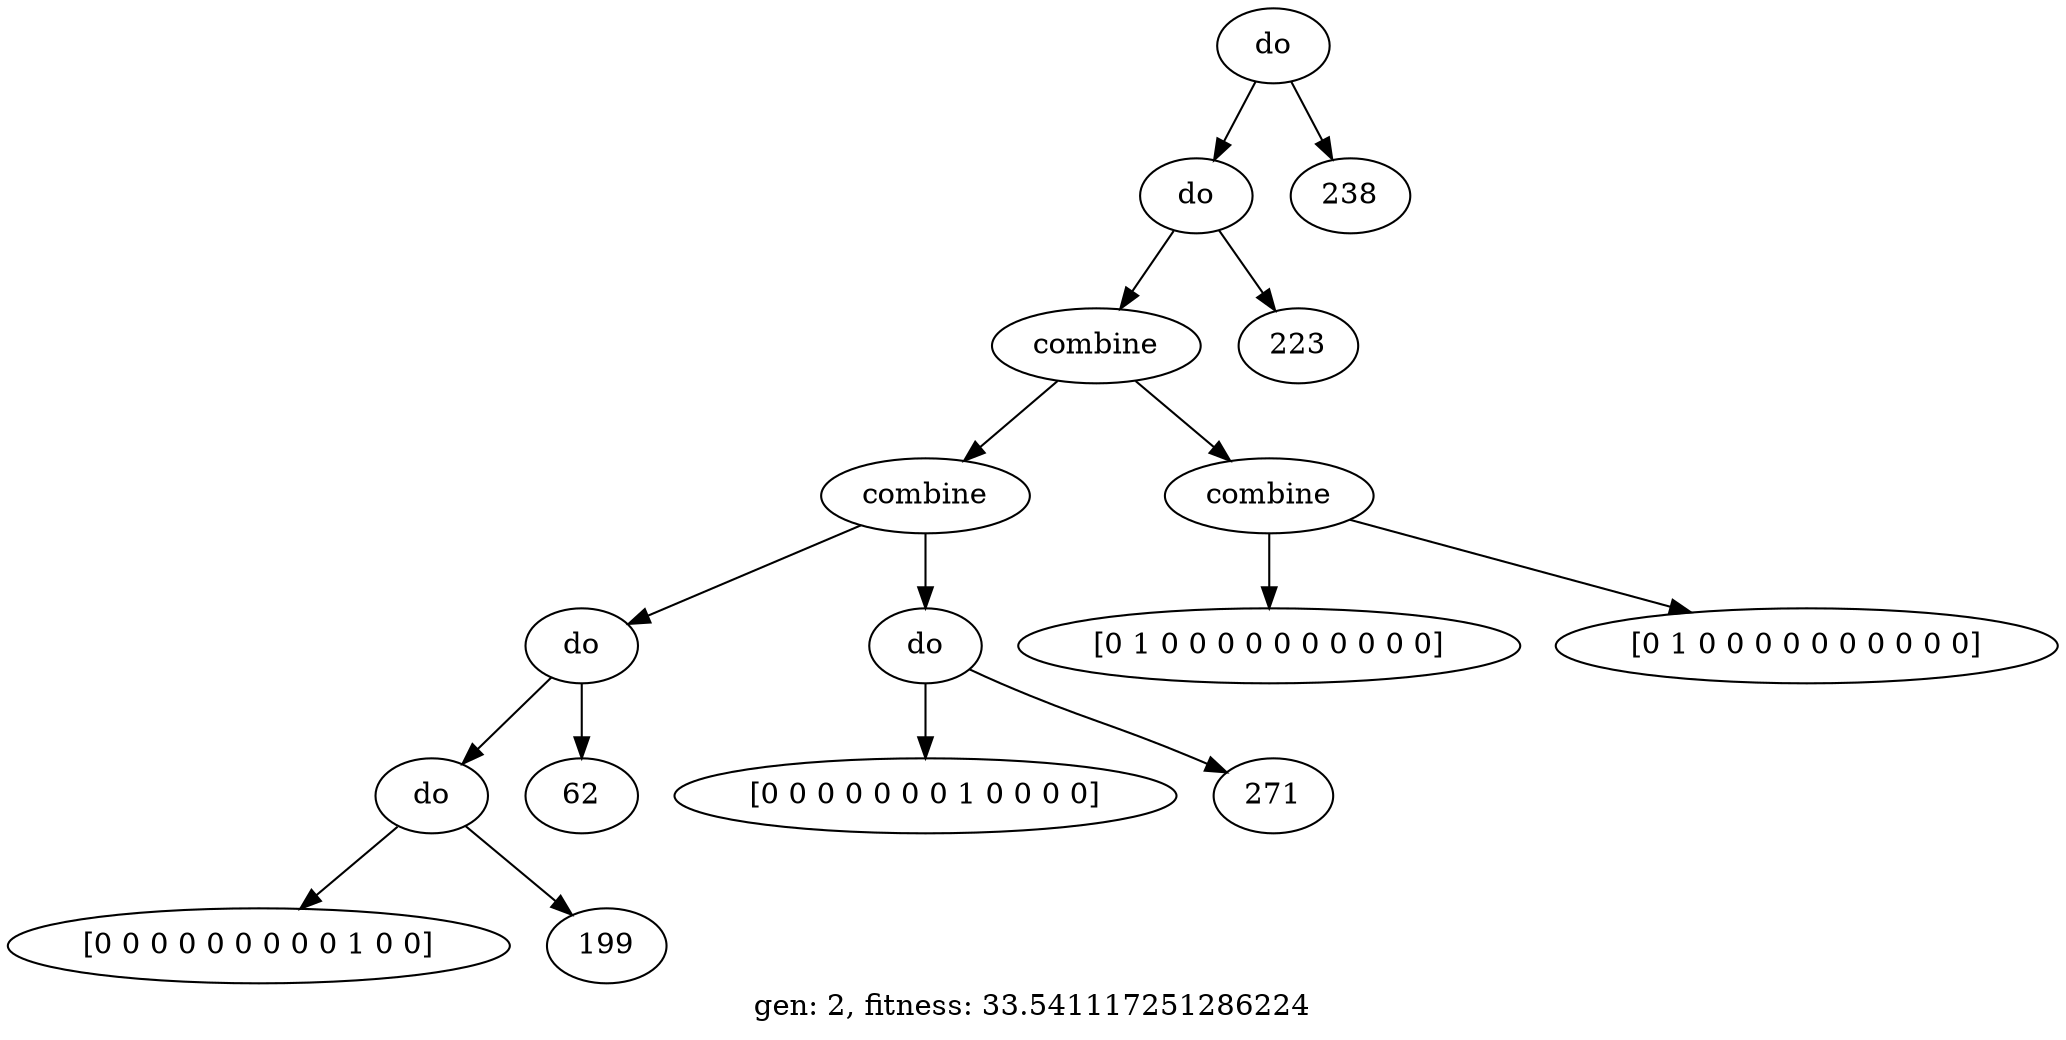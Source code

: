 digraph {
	graph [label="gen: 2, fitness: 33.541117251286224"]
	0 [label=do]
	0 -> 1
	1 [label=do]
	1 -> 2
	2 [label=combine]
	2 -> 3
	3 [label=combine]
	3 -> 4
	4 [label=do]
	4 -> 5
	5 [label=do]
	5 -> 6
	6 [label="[0 0 0 0 0 0 0 0 0 1 0 0]"]
	5 -> 7
	7 [label=199]
	4 -> 8
	8 [label=62]
	3 -> 9
	9 [label=do]
	9 -> 10
	10 [label="[0 0 0 0 0 0 0 1 0 0 0 0]"]
	9 -> 11
	11 [label=271]
	2 -> 12
	12 [label=combine]
	12 -> 13
	13 [label="[0 1 0 0 0 0 0 0 0 0 0 0]"]
	12 -> 14
	14 [label="[0 1 0 0 0 0 0 0 0 0 0 0]"]
	1 -> 15
	15 [label=223]
	0 -> 16
	16 [label=238]
}
